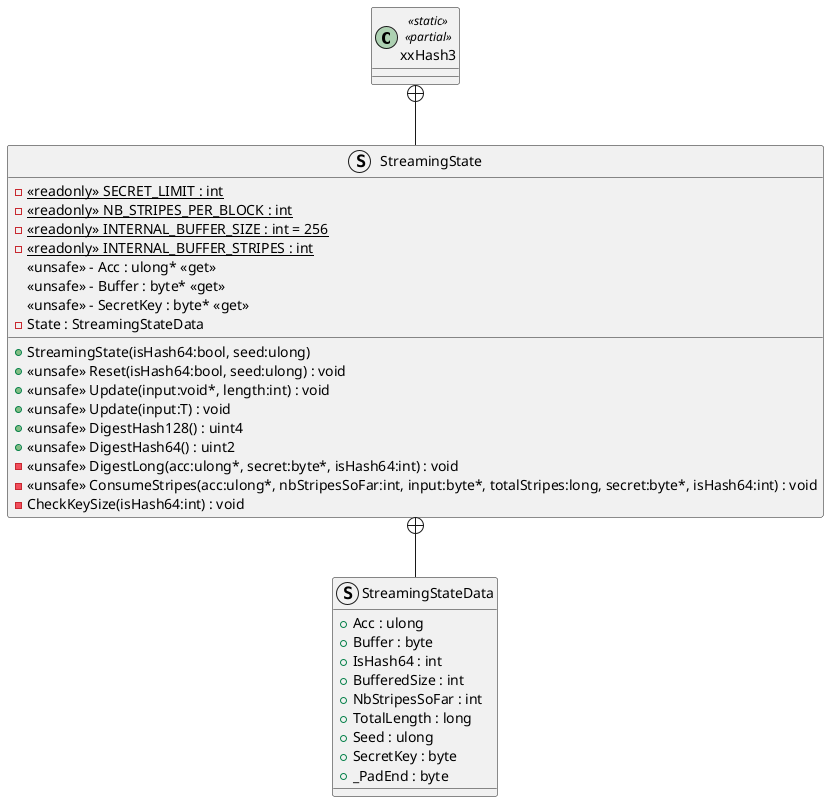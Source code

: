@startuml
class xxHash3 <<static>> <<partial>> {
}
struct StreamingState {
    + StreamingState(isHash64:bool, seed:ulong)
    + <<unsafe>> Reset(isHash64:bool, seed:ulong) : void
    + <<unsafe>> Update(input:void*, length:int) : void
    + <<unsafe>> Update(input:T) : void
    + <<unsafe>> DigestHash128() : uint4
    + <<unsafe>> DigestHash64() : uint2
    - {static} <<readonly>> SECRET_LIMIT : int
    - {static} <<readonly>> NB_STRIPES_PER_BLOCK : int
    - {static} <<readonly>> INTERNAL_BUFFER_SIZE : int = 256
    - {static} <<readonly>> INTERNAL_BUFFER_STRIPES : int
    <<unsafe>> - Acc : ulong* <<get>>
    <<unsafe>> - Buffer : byte* <<get>>
    <<unsafe>> - SecretKey : byte* <<get>>
    - State : StreamingStateData
    - <<unsafe>> DigestLong(acc:ulong*, secret:byte*, isHash64:int) : void
    - <<unsafe>> ConsumeStripes(acc:ulong*, nbStripesSoFar:int, input:byte*, totalStripes:long, secret:byte*, isHash64:int) : void
    - CheckKeySize(isHash64:int) : void
}
struct StreamingStateData {
    + Acc : ulong
    + Buffer : byte
    + IsHash64 : int
    + BufferedSize : int
    + NbStripesSoFar : int
    + TotalLength : long
    + Seed : ulong
    + SecretKey : byte
    + _PadEnd : byte
}
xxHash3 +-- StreamingState
StreamingState +-- StreamingStateData
@enduml
